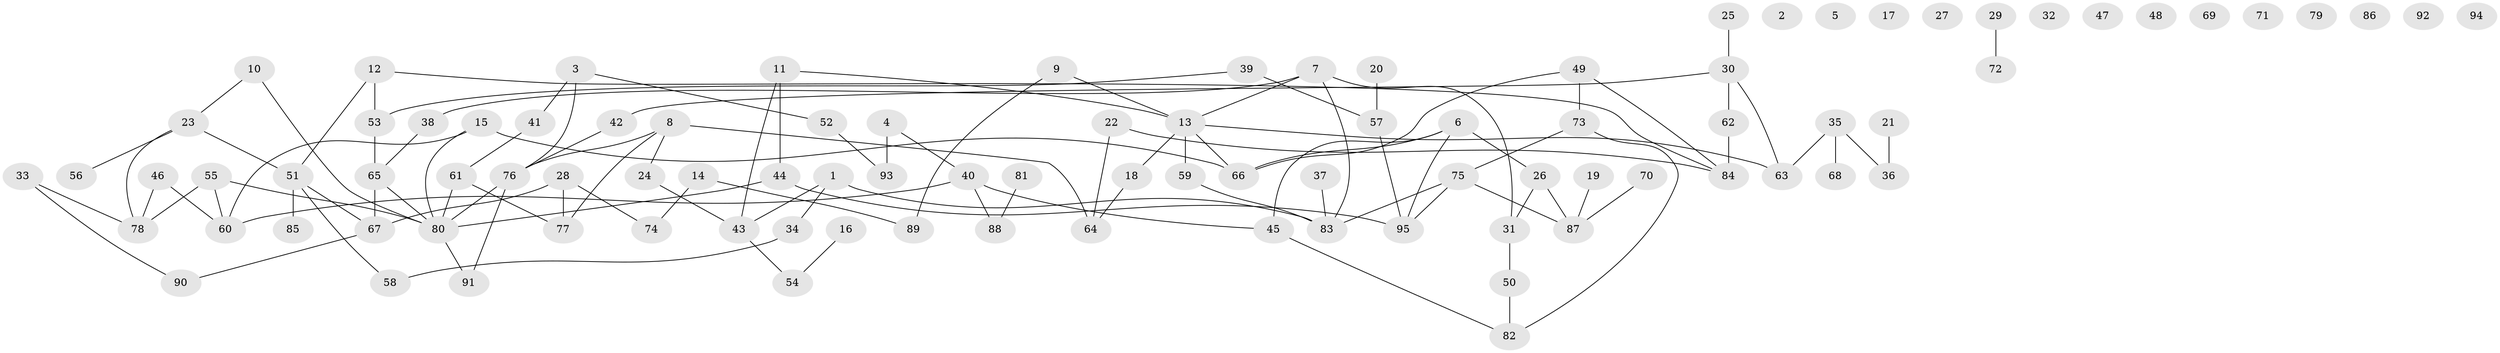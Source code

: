 // coarse degree distribution, {6: 0.041666666666666664, 1: 0.16666666666666666, 3: 0.25, 2: 0.20833333333333334, 5: 0.08333333333333333, 7: 0.041666666666666664, 9: 0.041666666666666664, 4: 0.125, 8: 0.041666666666666664}
// Generated by graph-tools (version 1.1) at 2025/35/03/04/25 23:35:52]
// undirected, 95 vertices, 112 edges
graph export_dot {
  node [color=gray90,style=filled];
  1;
  2;
  3;
  4;
  5;
  6;
  7;
  8;
  9;
  10;
  11;
  12;
  13;
  14;
  15;
  16;
  17;
  18;
  19;
  20;
  21;
  22;
  23;
  24;
  25;
  26;
  27;
  28;
  29;
  30;
  31;
  32;
  33;
  34;
  35;
  36;
  37;
  38;
  39;
  40;
  41;
  42;
  43;
  44;
  45;
  46;
  47;
  48;
  49;
  50;
  51;
  52;
  53;
  54;
  55;
  56;
  57;
  58;
  59;
  60;
  61;
  62;
  63;
  64;
  65;
  66;
  67;
  68;
  69;
  70;
  71;
  72;
  73;
  74;
  75;
  76;
  77;
  78;
  79;
  80;
  81;
  82;
  83;
  84;
  85;
  86;
  87;
  88;
  89;
  90;
  91;
  92;
  93;
  94;
  95;
  1 -- 34;
  1 -- 43;
  1 -- 83;
  3 -- 41;
  3 -- 52;
  3 -- 76;
  4 -- 40;
  4 -- 93;
  6 -- 26;
  6 -- 45;
  6 -- 66;
  6 -- 95;
  7 -- 13;
  7 -- 31;
  7 -- 38;
  7 -- 83;
  8 -- 24;
  8 -- 64;
  8 -- 76;
  8 -- 77;
  9 -- 13;
  9 -- 89;
  10 -- 23;
  10 -- 80;
  11 -- 13;
  11 -- 43;
  11 -- 44;
  12 -- 51;
  12 -- 53;
  12 -- 84;
  13 -- 18;
  13 -- 59;
  13 -- 63;
  13 -- 66;
  14 -- 74;
  14 -- 89;
  15 -- 60;
  15 -- 66;
  15 -- 80;
  16 -- 54;
  18 -- 64;
  19 -- 87;
  20 -- 57;
  21 -- 36;
  22 -- 64;
  22 -- 84;
  23 -- 51;
  23 -- 56;
  23 -- 78;
  24 -- 43;
  25 -- 30;
  26 -- 31;
  26 -- 87;
  28 -- 67;
  28 -- 74;
  28 -- 77;
  29 -- 72;
  30 -- 42;
  30 -- 62;
  30 -- 63;
  31 -- 50;
  33 -- 78;
  33 -- 90;
  34 -- 58;
  35 -- 36;
  35 -- 63;
  35 -- 68;
  37 -- 83;
  38 -- 65;
  39 -- 53;
  39 -- 57;
  40 -- 45;
  40 -- 60;
  40 -- 88;
  41 -- 61;
  42 -- 76;
  43 -- 54;
  44 -- 80;
  44 -- 95;
  45 -- 82;
  46 -- 60;
  46 -- 78;
  49 -- 66;
  49 -- 73;
  49 -- 84;
  50 -- 82;
  51 -- 58;
  51 -- 67;
  51 -- 85;
  52 -- 93;
  53 -- 65;
  55 -- 60;
  55 -- 78;
  55 -- 80;
  57 -- 95;
  59 -- 83;
  61 -- 77;
  61 -- 80;
  62 -- 84;
  65 -- 67;
  65 -- 80;
  67 -- 90;
  70 -- 87;
  73 -- 75;
  73 -- 82;
  75 -- 83;
  75 -- 87;
  75 -- 95;
  76 -- 80;
  76 -- 91;
  80 -- 91;
  81 -- 88;
}
